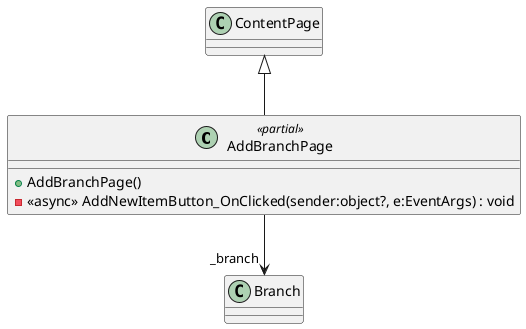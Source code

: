 @startuml
class AddBranchPage <<partial>> {
    + AddBranchPage()
    - <<async>> AddNewItemButton_OnClicked(sender:object?, e:EventArgs) : void
}
ContentPage <|-- AddBranchPage
AddBranchPage --> "_branch" Branch
@enduml
